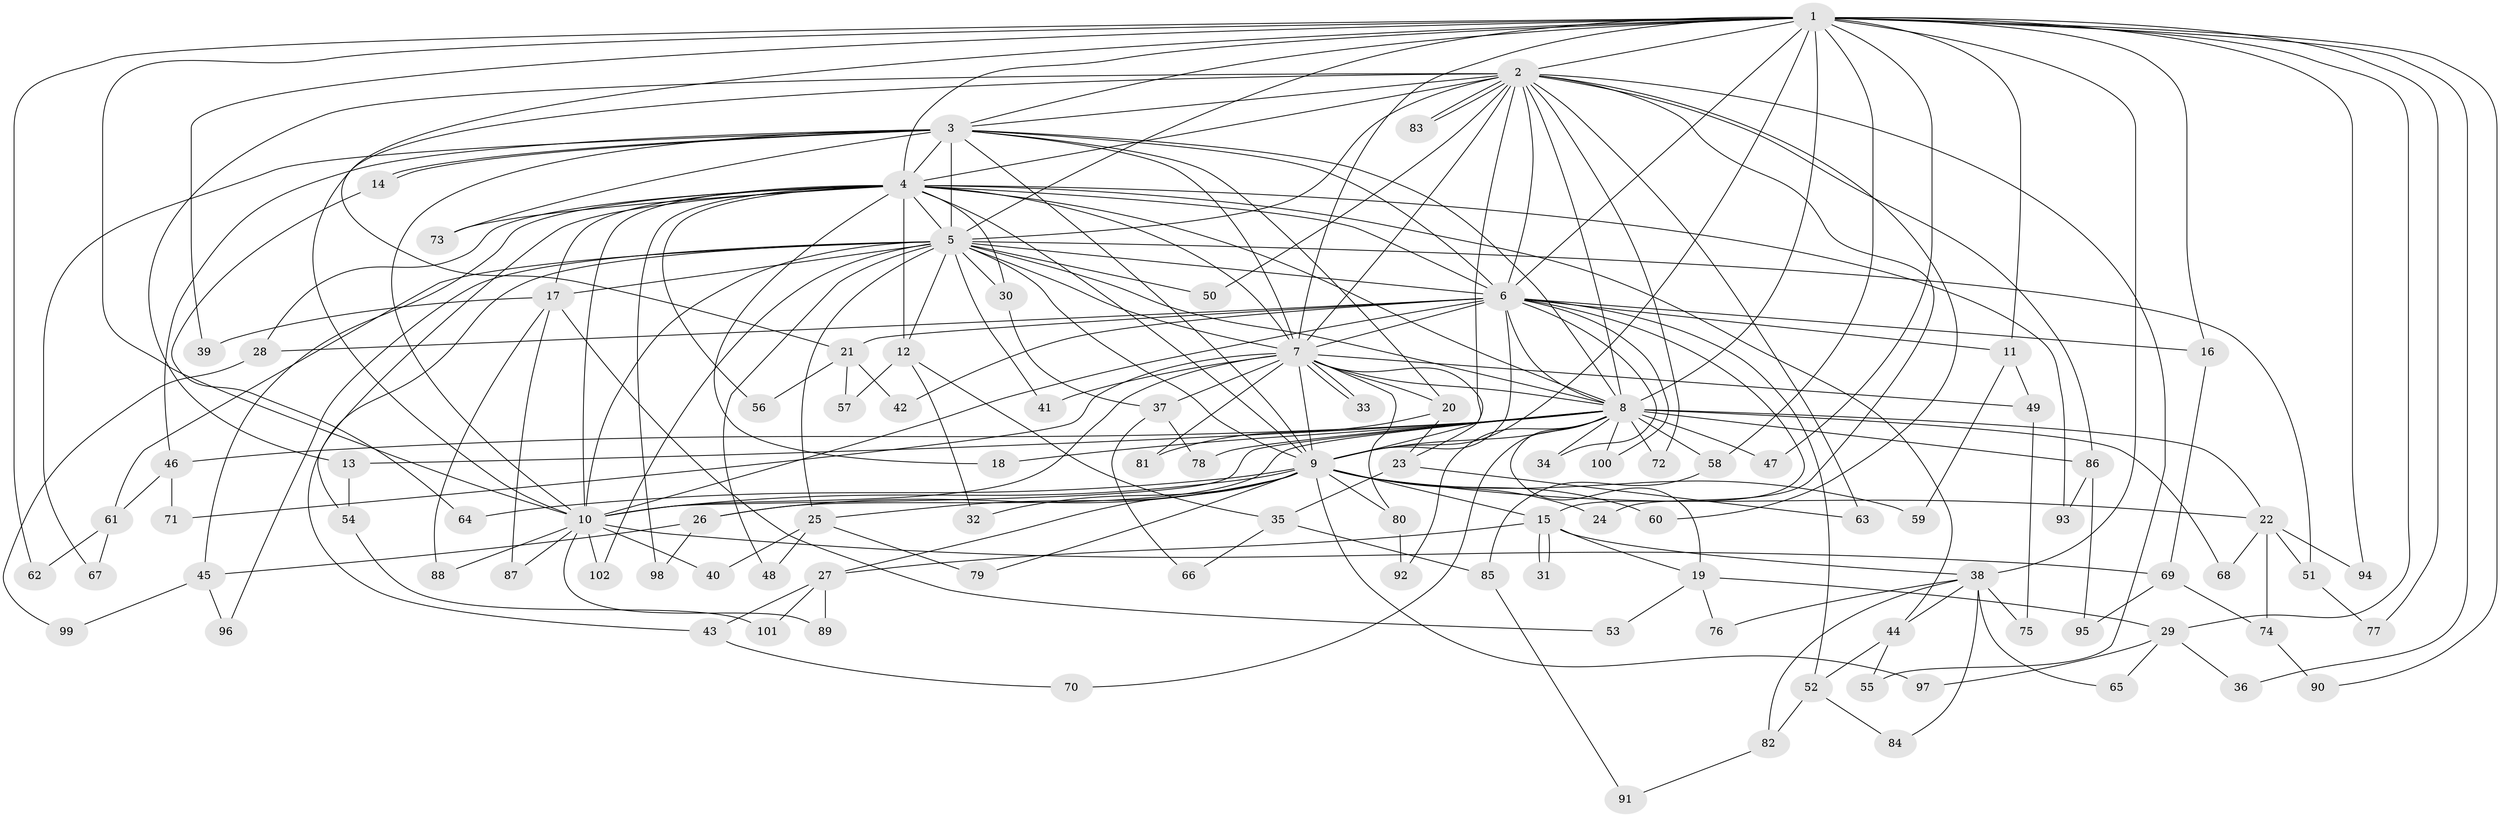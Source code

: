// Generated by graph-tools (version 1.1) at 2025/01/03/09/25 03:01:19]
// undirected, 102 vertices, 229 edges
graph export_dot {
graph [start="1"]
  node [color=gray90,style=filled];
  1;
  2;
  3;
  4;
  5;
  6;
  7;
  8;
  9;
  10;
  11;
  12;
  13;
  14;
  15;
  16;
  17;
  18;
  19;
  20;
  21;
  22;
  23;
  24;
  25;
  26;
  27;
  28;
  29;
  30;
  31;
  32;
  33;
  34;
  35;
  36;
  37;
  38;
  39;
  40;
  41;
  42;
  43;
  44;
  45;
  46;
  47;
  48;
  49;
  50;
  51;
  52;
  53;
  54;
  55;
  56;
  57;
  58;
  59;
  60;
  61;
  62;
  63;
  64;
  65;
  66;
  67;
  68;
  69;
  70;
  71;
  72;
  73;
  74;
  75;
  76;
  77;
  78;
  79;
  80;
  81;
  82;
  83;
  84;
  85;
  86;
  87;
  88;
  89;
  90;
  91;
  92;
  93;
  94;
  95;
  96;
  97;
  98;
  99;
  100;
  101;
  102;
  1 -- 2;
  1 -- 3;
  1 -- 4;
  1 -- 5;
  1 -- 6;
  1 -- 7;
  1 -- 8;
  1 -- 9;
  1 -- 10;
  1 -- 11;
  1 -- 16;
  1 -- 21;
  1 -- 29;
  1 -- 36;
  1 -- 38;
  1 -- 39;
  1 -- 47;
  1 -- 58;
  1 -- 62;
  1 -- 77;
  1 -- 90;
  1 -- 94;
  2 -- 3;
  2 -- 4;
  2 -- 5;
  2 -- 6;
  2 -- 7;
  2 -- 8;
  2 -- 9;
  2 -- 10;
  2 -- 13;
  2 -- 24;
  2 -- 50;
  2 -- 55;
  2 -- 60;
  2 -- 63;
  2 -- 72;
  2 -- 83;
  2 -- 83;
  2 -- 86;
  3 -- 4;
  3 -- 5;
  3 -- 6;
  3 -- 7;
  3 -- 8;
  3 -- 9;
  3 -- 10;
  3 -- 14;
  3 -- 14;
  3 -- 20;
  3 -- 46;
  3 -- 67;
  3 -- 73;
  4 -- 5;
  4 -- 6;
  4 -- 7;
  4 -- 8;
  4 -- 9;
  4 -- 10;
  4 -- 12;
  4 -- 17;
  4 -- 18;
  4 -- 28;
  4 -- 30;
  4 -- 44;
  4 -- 45;
  4 -- 54;
  4 -- 56;
  4 -- 73;
  4 -- 93;
  4 -- 98;
  5 -- 6;
  5 -- 7;
  5 -- 8;
  5 -- 9;
  5 -- 10;
  5 -- 12;
  5 -- 17;
  5 -- 25;
  5 -- 30;
  5 -- 41;
  5 -- 43;
  5 -- 48;
  5 -- 50;
  5 -- 51;
  5 -- 61;
  5 -- 96;
  5 -- 102;
  6 -- 7;
  6 -- 8;
  6 -- 9;
  6 -- 10;
  6 -- 11;
  6 -- 15;
  6 -- 16;
  6 -- 21;
  6 -- 28;
  6 -- 34;
  6 -- 42;
  6 -- 52;
  6 -- 100;
  7 -- 8;
  7 -- 9;
  7 -- 10;
  7 -- 20;
  7 -- 23;
  7 -- 33;
  7 -- 33;
  7 -- 37;
  7 -- 41;
  7 -- 49;
  7 -- 71;
  7 -- 80;
  7 -- 81;
  8 -- 9;
  8 -- 10;
  8 -- 13;
  8 -- 18;
  8 -- 19;
  8 -- 22;
  8 -- 26;
  8 -- 34;
  8 -- 46;
  8 -- 47;
  8 -- 58;
  8 -- 68;
  8 -- 70;
  8 -- 72;
  8 -- 78;
  8 -- 86;
  8 -- 92;
  8 -- 100;
  9 -- 10;
  9 -- 15;
  9 -- 22;
  9 -- 24;
  9 -- 25;
  9 -- 26;
  9 -- 27;
  9 -- 32;
  9 -- 59;
  9 -- 60;
  9 -- 64;
  9 -- 79;
  9 -- 80;
  9 -- 97;
  10 -- 40;
  10 -- 69;
  10 -- 87;
  10 -- 88;
  10 -- 89;
  10 -- 102;
  11 -- 49;
  11 -- 59;
  12 -- 32;
  12 -- 35;
  12 -- 57;
  13 -- 54;
  14 -- 64;
  15 -- 19;
  15 -- 27;
  15 -- 31;
  15 -- 31;
  15 -- 38;
  16 -- 69;
  17 -- 39;
  17 -- 53;
  17 -- 87;
  17 -- 88;
  19 -- 29;
  19 -- 53;
  19 -- 76;
  20 -- 23;
  20 -- 81;
  21 -- 42;
  21 -- 56;
  21 -- 57;
  22 -- 51;
  22 -- 68;
  22 -- 74;
  22 -- 94;
  23 -- 35;
  23 -- 63;
  25 -- 40;
  25 -- 48;
  25 -- 79;
  26 -- 45;
  26 -- 98;
  27 -- 43;
  27 -- 89;
  27 -- 101;
  28 -- 99;
  29 -- 36;
  29 -- 65;
  29 -- 97;
  30 -- 37;
  35 -- 66;
  35 -- 85;
  37 -- 66;
  37 -- 78;
  38 -- 44;
  38 -- 65;
  38 -- 75;
  38 -- 76;
  38 -- 82;
  38 -- 84;
  43 -- 70;
  44 -- 52;
  44 -- 55;
  45 -- 96;
  45 -- 99;
  46 -- 61;
  46 -- 71;
  49 -- 75;
  51 -- 77;
  52 -- 82;
  52 -- 84;
  54 -- 101;
  58 -- 85;
  61 -- 62;
  61 -- 67;
  69 -- 74;
  69 -- 95;
  74 -- 90;
  80 -- 92;
  82 -- 91;
  85 -- 91;
  86 -- 93;
  86 -- 95;
}
